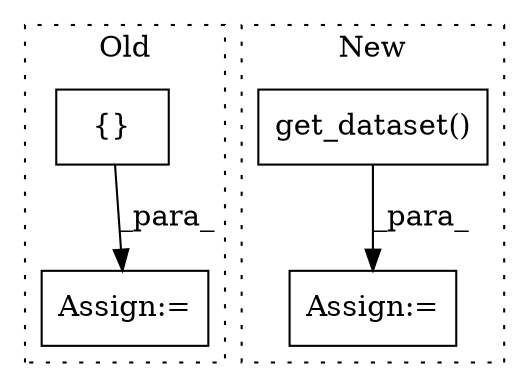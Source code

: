 digraph G {
subgraph cluster0 {
1 [label="{}" a="59" s="2979,3006" l="1,0" shape="box"];
4 [label="Assign:=" a="68" s="2962" l="3" shape="box"];
label = "Old";
style="dotted";
}
subgraph cluster1 {
2 [label="get_dataset()" a="75" s="6102,6132" l="18,31" shape="box"];
3 [label="Assign:=" a="68" s="6099" l="3" shape="box"];
label = "New";
style="dotted";
}
1 -> 4 [label="_para_"];
2 -> 3 [label="_para_"];
}